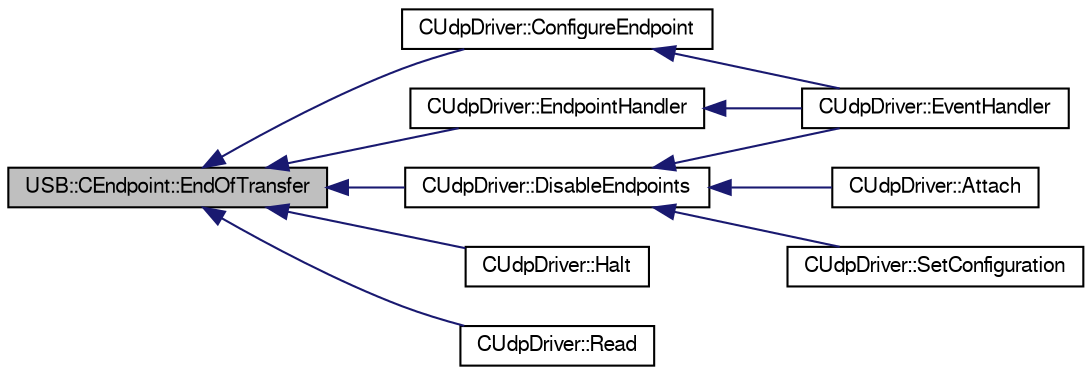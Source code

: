 digraph G
{
  bgcolor="transparent";
  edge [fontname="FreeSans",fontsize=10,labelfontname="FreeSans",labelfontsize=10];
  node [fontname="FreeSans",fontsize=10,shape=record];
  rankdir=LR;
  Node1 [label="USB::CEndpoint::EndOfTransfer",height=0.2,width=0.4,color="black", fillcolor="grey75", style="filled" fontcolor="black"];
  Node1 -> Node2 [dir=back,color="midnightblue",fontsize=10,style="solid",fontname="FreeSans"];
  Node2 [label="CUdpDriver::ConfigureEndpoint",height=0.2,width=0.4,color="black",URL="$class_c_udp_driver.html#f4d41ab77f6c6c68dbb0af8c548c726f",tooltip="Configures the specified endpoint using the provided endpoint descriptor."];
  Node2 -> Node3 [dir=back,color="midnightblue",fontsize=10,style="solid",fontname="FreeSans"];
  Node3 [label="CUdpDriver::EventHandler",height=0.2,width=0.4,color="black",URL="$class_c_udp_driver.html#df47754ef8128230c4cefa247265a305",tooltip="Event handler for the USB controller peripheral."];
  Node1 -> Node4 [dir=back,color="midnightblue",fontsize=10,style="solid",fontname="FreeSans"];
  Node4 [label="CUdpDriver::DisableEndpoints",height=0.2,width=0.4,color="black",URL="$class_c_udp_driver.html#0054634921075da975122a537e1b6bca",tooltip="Disable all endpoints (except control endpoint 0), aborting current transfers if..."];
  Node4 -> Node5 [dir=back,color="midnightblue",fontsize=10,style="solid",fontname="FreeSans"];
  Node5 [label="CUdpDriver::Attach",height=0.2,width=0.4,color="black",URL="$class_c_udp_driver.html#39943265011f48c86d097afb2d1cf285",tooltip="Handles the attachment or detachment of the device to or from the USB."];
  Node4 -> Node3 [dir=back,color="midnightblue",fontsize=10,style="solid",fontname="FreeSans"];
  Node4 -> Node6 [dir=back,color="midnightblue",fontsize=10,style="solid",fontname="FreeSans"];
  Node6 [label="CUdpDriver::SetConfiguration",height=0.2,width=0.4,color="black",URL="$class_c_udp_driver.html#53ff5988e2dc0f5e780d056e55e28283",tooltip="Sets the device configuration using the last received SETUP packet."];
  Node1 -> Node7 [dir=back,color="midnightblue",fontsize=10,style="solid",fontname="FreeSans"];
  Node7 [label="CUdpDriver::EndpointHandler",height=0.2,width=0.4,color="black",URL="$class_c_udp_driver.html#2654684e8906700c508d3f10d133404a",tooltip="Endpoint interrupt handler. Handle IN/OUT transfers, received SETUP packets and STALLing..."];
  Node7 -> Node3 [dir=back,color="midnightblue",fontsize=10,style="solid",fontname="FreeSans"];
  Node1 -> Node8 [dir=back,color="midnightblue",fontsize=10,style="solid",fontname="FreeSans"];
  Node8 [label="CUdpDriver::Halt",height=0.2,width=0.4,color="black",URL="$class_c_udp_driver.html#731233a0654277219ef0148319c0761e",tooltip="Clears, sets or retrieves the halt state of the specified endpoint."];
  Node1 -> Node9 [dir=back,color="midnightblue",fontsize=10,style="solid",fontname="FreeSans"];
  Node9 [label="CUdpDriver::Read",height=0.2,width=0.4,color="black",URL="$class_c_udp_driver.html#26eb83a7a04131c8f7c529ee3fcad846",tooltip="Receives data on the specified USB endpoint."];
}
